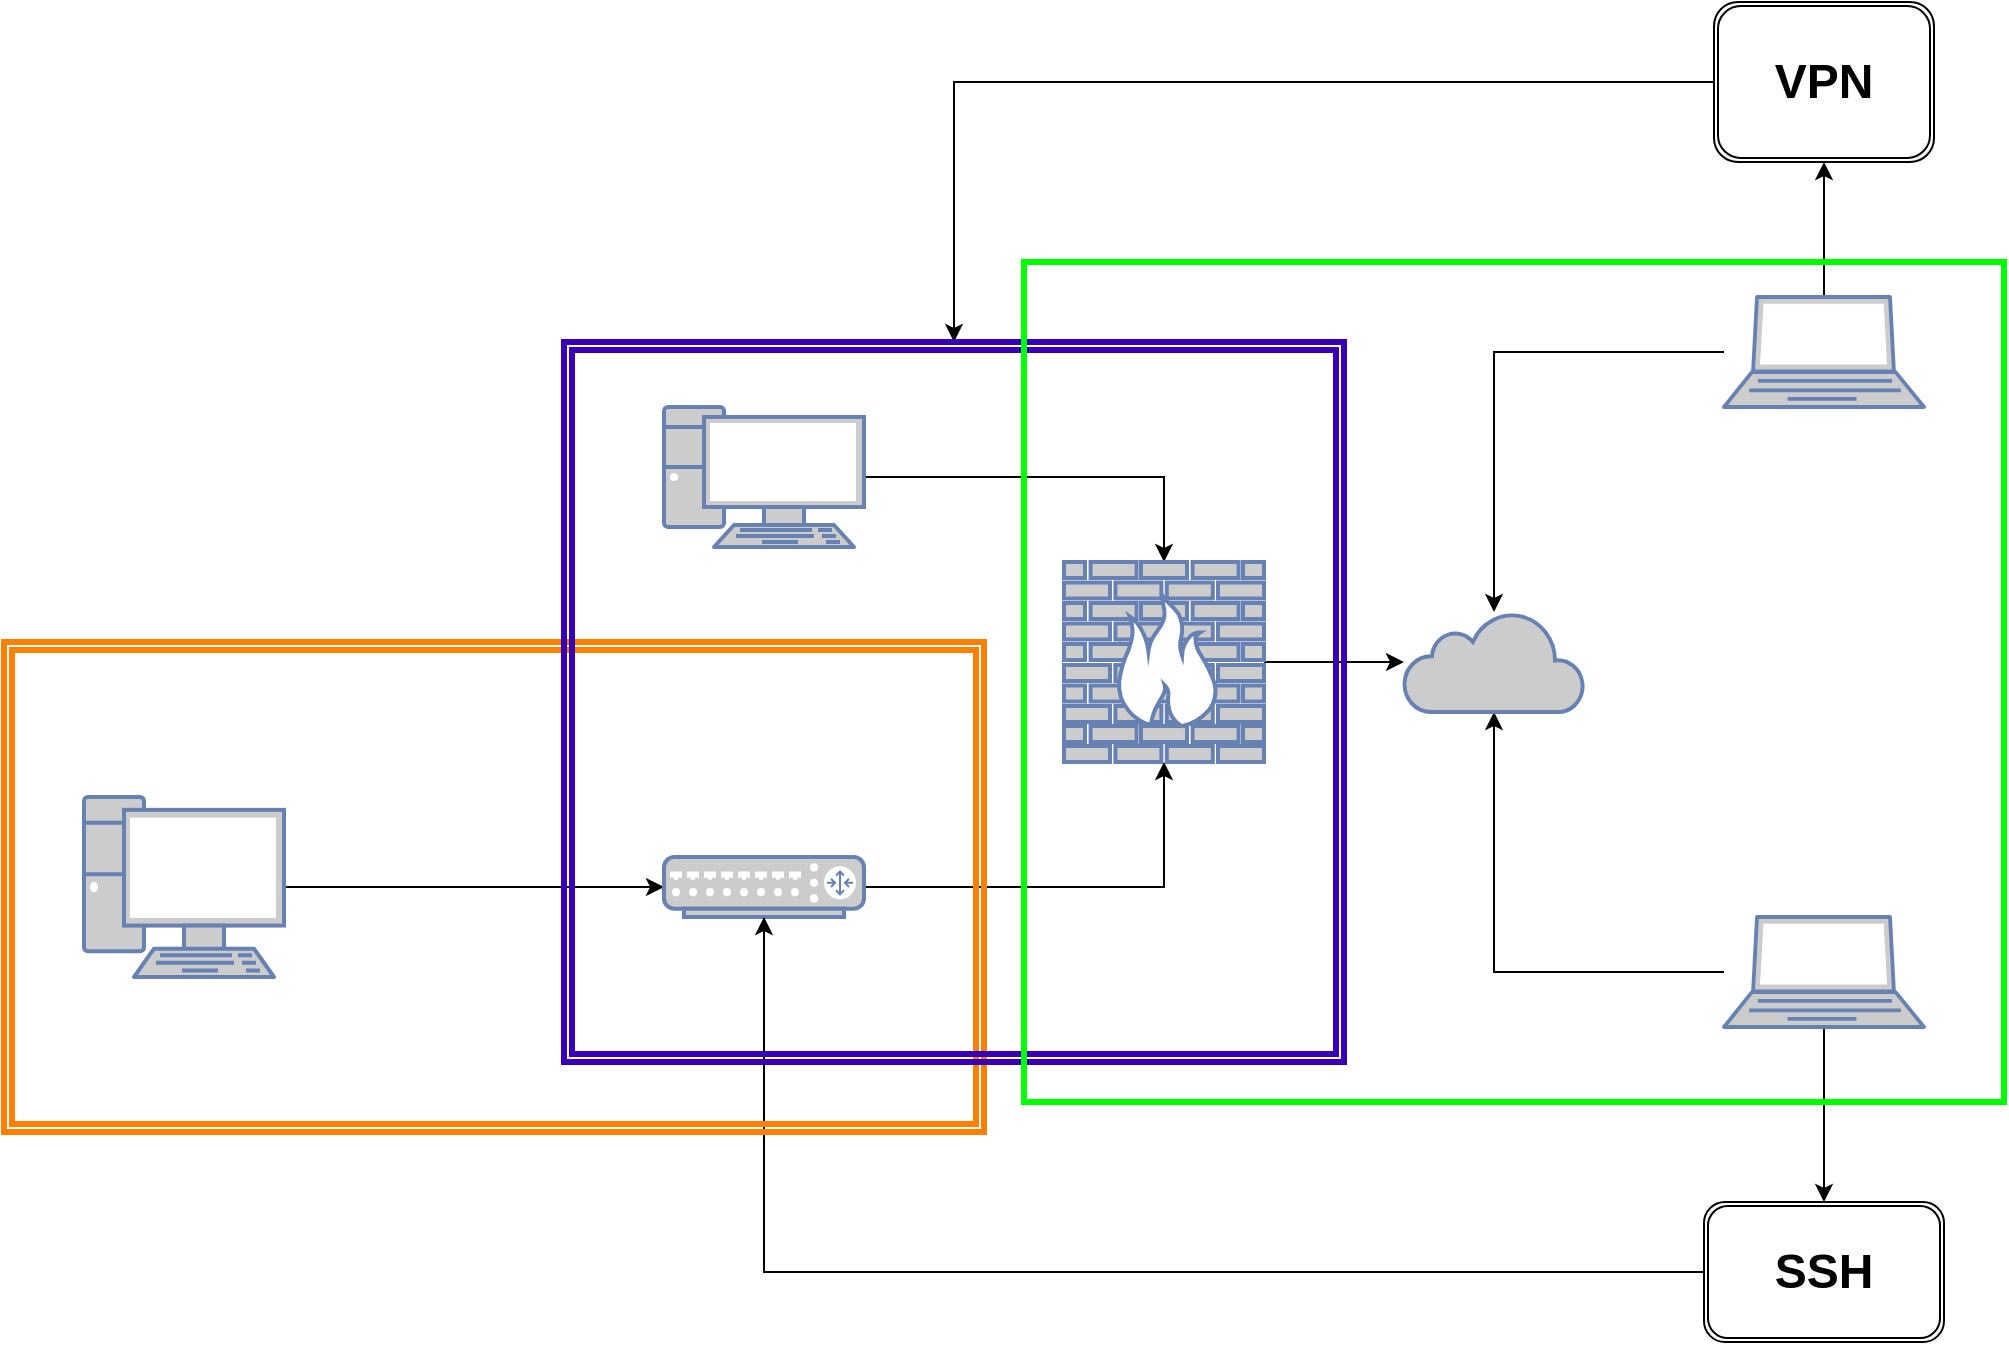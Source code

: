 <mxfile version="24.0.4" type="github">
  <diagram name="Page-1" id="bfe91b75-5d2c-26a0-9c1d-138518896778">
    <mxGraphModel dx="1750" dy="100" grid="1" gridSize="10" guides="1" tooltips="1" connect="1" arrows="1" fold="1" page="1" pageScale="1" pageWidth="1100" pageHeight="850" background="none" math="0" shadow="0">
      <root>
        <mxCell id="0" />
        <mxCell id="1" parent="0" />
        <mxCell id="uLWC7wdK7wwpcq5XgtSV-15" style="edgeStyle=orthogonalEdgeStyle;rounded=0;orthogonalLoop=1;jettySize=auto;html=1;" parent="1" source="7c3789c024ecab99-61" target="uLWC7wdK7wwpcq5XgtSV-3" edge="1">
          <mxGeometry relative="1" as="geometry" />
        </mxCell>
        <mxCell id="7c3789c024ecab99-61" value="" style="fontColor=#0066CC;verticalAlign=top;verticalLabelPosition=bottom;labelPosition=center;align=center;html=1;fillColor=#CCCCCC;strokeColor=#6881B3;gradientColor=none;gradientDirection=north;strokeWidth=2;shape=mxgraph.networks.pc;rounded=0;shadow=0;comic=0;" parent="1" vertex="1">
          <mxGeometry x="410.0" y="1112.502" width="100" height="70" as="geometry" />
        </mxCell>
        <mxCell id="uLWC7wdK7wwpcq5XgtSV-9" style="edgeStyle=orthogonalEdgeStyle;rounded=0;orthogonalLoop=1;jettySize=auto;html=1;" parent="1" source="uLWC7wdK7wwpcq5XgtSV-2" target="uLWC7wdK7wwpcq5XgtSV-8" edge="1">
          <mxGeometry relative="1" as="geometry" />
        </mxCell>
        <mxCell id="uLWC7wdK7wwpcq5XgtSV-35" style="edgeStyle=orthogonalEdgeStyle;rounded=0;orthogonalLoop=1;jettySize=auto;html=1;" parent="1" source="uLWC7wdK7wwpcq5XgtSV-2" target="uLWC7wdK7wwpcq5XgtSV-29" edge="1">
          <mxGeometry relative="1" as="geometry" />
        </mxCell>
        <mxCell id="uLWC7wdK7wwpcq5XgtSV-2" value="" style="fontColor=#0066CC;verticalAlign=top;verticalLabelPosition=bottom;labelPosition=center;align=center;html=1;outlineConnect=0;fillColor=#CCCCCC;strokeColor=#6881B3;gradientColor=none;gradientDirection=north;strokeWidth=2;shape=mxgraph.networks.laptop;" parent="1" vertex="1">
          <mxGeometry x="940" y="1057.5" width="100" height="55" as="geometry" />
        </mxCell>
        <mxCell id="uLWC7wdK7wwpcq5XgtSV-17" value="" style="edgeStyle=orthogonalEdgeStyle;rounded=0;orthogonalLoop=1;jettySize=auto;html=1;" parent="1" source="uLWC7wdK7wwpcq5XgtSV-3" target="uLWC7wdK7wwpcq5XgtSV-8" edge="1">
          <mxGeometry relative="1" as="geometry" />
        </mxCell>
        <mxCell id="uLWC7wdK7wwpcq5XgtSV-3" value="" style="fontColor=#0066CC;verticalAlign=top;verticalLabelPosition=bottom;labelPosition=center;align=center;html=1;outlineConnect=0;fillColor=#CCCCCC;strokeColor=#6881B3;gradientColor=none;gradientDirection=north;strokeWidth=2;shape=mxgraph.networks.firewall;" parent="1" vertex="1">
          <mxGeometry x="610" y="1190" width="100" height="100" as="geometry" />
        </mxCell>
        <mxCell id="uLWC7wdK7wwpcq5XgtSV-20" style="edgeStyle=orthogonalEdgeStyle;rounded=0;orthogonalLoop=1;jettySize=auto;html=1;" parent="1" source="uLWC7wdK7wwpcq5XgtSV-4" target="uLWC7wdK7wwpcq5XgtSV-5" edge="1">
          <mxGeometry relative="1" as="geometry" />
        </mxCell>
        <mxCell id="uLWC7wdK7wwpcq5XgtSV-4" value="" style="fontColor=#0066CC;verticalAlign=top;verticalLabelPosition=bottom;labelPosition=center;align=center;html=1;outlineConnect=0;fillColor=#CCCCCC;strokeColor=#6881B3;gradientColor=none;gradientDirection=north;strokeWidth=2;shape=mxgraph.networks.pc;direction=east;" parent="1" vertex="1">
          <mxGeometry x="120" y="1307.5" width="100" height="90" as="geometry" />
        </mxCell>
        <mxCell id="uLWC7wdK7wwpcq5XgtSV-14" style="edgeStyle=orthogonalEdgeStyle;rounded=0;orthogonalLoop=1;jettySize=auto;html=1;" parent="1" source="uLWC7wdK7wwpcq5XgtSV-5" target="uLWC7wdK7wwpcq5XgtSV-3" edge="1">
          <mxGeometry relative="1" as="geometry" />
        </mxCell>
        <mxCell id="uLWC7wdK7wwpcq5XgtSV-5" value="" style="fontColor=#0066CC;verticalAlign=top;verticalLabelPosition=bottom;labelPosition=center;align=center;html=1;outlineConnect=0;fillColor=#CCCCCC;strokeColor=#6881B3;gradientColor=none;gradientDirection=north;strokeWidth=2;shape=mxgraph.networks.router;" parent="1" vertex="1">
          <mxGeometry x="410" y="1337.5" width="100" height="30" as="geometry" />
        </mxCell>
        <mxCell id="uLWC7wdK7wwpcq5XgtSV-10" style="edgeStyle=orthogonalEdgeStyle;rounded=0;orthogonalLoop=1;jettySize=auto;html=1;" parent="1" source="uLWC7wdK7wwpcq5XgtSV-7" target="uLWC7wdK7wwpcq5XgtSV-8" edge="1">
          <mxGeometry relative="1" as="geometry" />
        </mxCell>
        <mxCell id="uLWC7wdK7wwpcq5XgtSV-26" style="edgeStyle=orthogonalEdgeStyle;rounded=0;orthogonalLoop=1;jettySize=auto;html=1;" parent="1" source="uLWC7wdK7wwpcq5XgtSV-7" target="uLWC7wdK7wwpcq5XgtSV-21" edge="1">
          <mxGeometry relative="1" as="geometry" />
        </mxCell>
        <mxCell id="uLWC7wdK7wwpcq5XgtSV-7" value="" style="fontColor=#0066CC;verticalAlign=top;verticalLabelPosition=bottom;labelPosition=center;align=center;html=1;outlineConnect=0;fillColor=#CCCCCC;strokeColor=#6881B3;gradientColor=none;gradientDirection=north;strokeWidth=2;shape=mxgraph.networks.laptop;" parent="1" vertex="1">
          <mxGeometry x="940" y="1367.5" width="100" height="55" as="geometry" />
        </mxCell>
        <mxCell id="uLWC7wdK7wwpcq5XgtSV-8" value="" style="html=1;outlineConnect=0;fillColor=#CCCCCC;strokeColor=#6881B3;gradientColor=none;gradientDirection=north;strokeWidth=2;shape=mxgraph.networks.cloud;fontColor=#ffffff;" parent="1" vertex="1">
          <mxGeometry x="780" y="1215" width="90" height="50" as="geometry" />
        </mxCell>
        <mxCell id="uLWC7wdK7wwpcq5XgtSV-27" style="edgeStyle=orthogonalEdgeStyle;rounded=0;orthogonalLoop=1;jettySize=auto;html=1;exitX=0;exitY=0.5;exitDx=0;exitDy=0;" parent="1" source="uLWC7wdK7wwpcq5XgtSV-21" target="uLWC7wdK7wwpcq5XgtSV-5" edge="1">
          <mxGeometry relative="1" as="geometry" />
        </mxCell>
        <mxCell id="uLWC7wdK7wwpcq5XgtSV-21" value="&lt;h1&gt;SSH&lt;/h1&gt;" style="shape=ext;double=1;rounded=1;whiteSpace=wrap;html=1;" parent="1" vertex="1">
          <mxGeometry x="930" y="1510" width="120" height="70" as="geometry" />
        </mxCell>
        <mxCell id="uLWC7wdK7wwpcq5XgtSV-34" style="edgeStyle=orthogonalEdgeStyle;rounded=0;orthogonalLoop=1;jettySize=auto;html=1;" parent="1" source="uLWC7wdK7wwpcq5XgtSV-29" target="uLWC7wdK7wwpcq5XgtSV-33" edge="1">
          <mxGeometry relative="1" as="geometry" />
        </mxCell>
        <mxCell id="uLWC7wdK7wwpcq5XgtSV-29" value="&lt;h1&gt;VPN&lt;/h1&gt;" style="shape=ext;double=1;rounded=1;whiteSpace=wrap;html=1;" parent="1" vertex="1">
          <mxGeometry x="935" y="910" width="110" height="80" as="geometry" />
        </mxCell>
        <mxCell id="uLWC7wdK7wwpcq5XgtSV-32" value="" style="shape=ext;double=1;rounded=0;whiteSpace=wrap;html=1;fillColor=none;strokeColor=#FF8000;strokeWidth=3;" parent="1" vertex="1">
          <mxGeometry x="80" y="1230" width="490" height="245" as="geometry" />
        </mxCell>
        <mxCell id="uLWC7wdK7wwpcq5XgtSV-33" value="" style="shape=ext;double=1;rounded=0;whiteSpace=wrap;html=1;fillColor=none;strokeColor=#3700B8;strokeWidth=3;" parent="1" vertex="1">
          <mxGeometry x="360" y="1080" width="390" height="360" as="geometry" />
        </mxCell>
        <mxCell id="lElvdPPClOJ8bQgfkrCE-1" value="" style="rounded=0;whiteSpace=wrap;html=1;fillColor=none;strokeColor=#00FF00;strokeWidth=3;" vertex="1" parent="1">
          <mxGeometry x="590" y="1040" width="490" height="420" as="geometry" />
        </mxCell>
      </root>
    </mxGraphModel>
  </diagram>
</mxfile>
